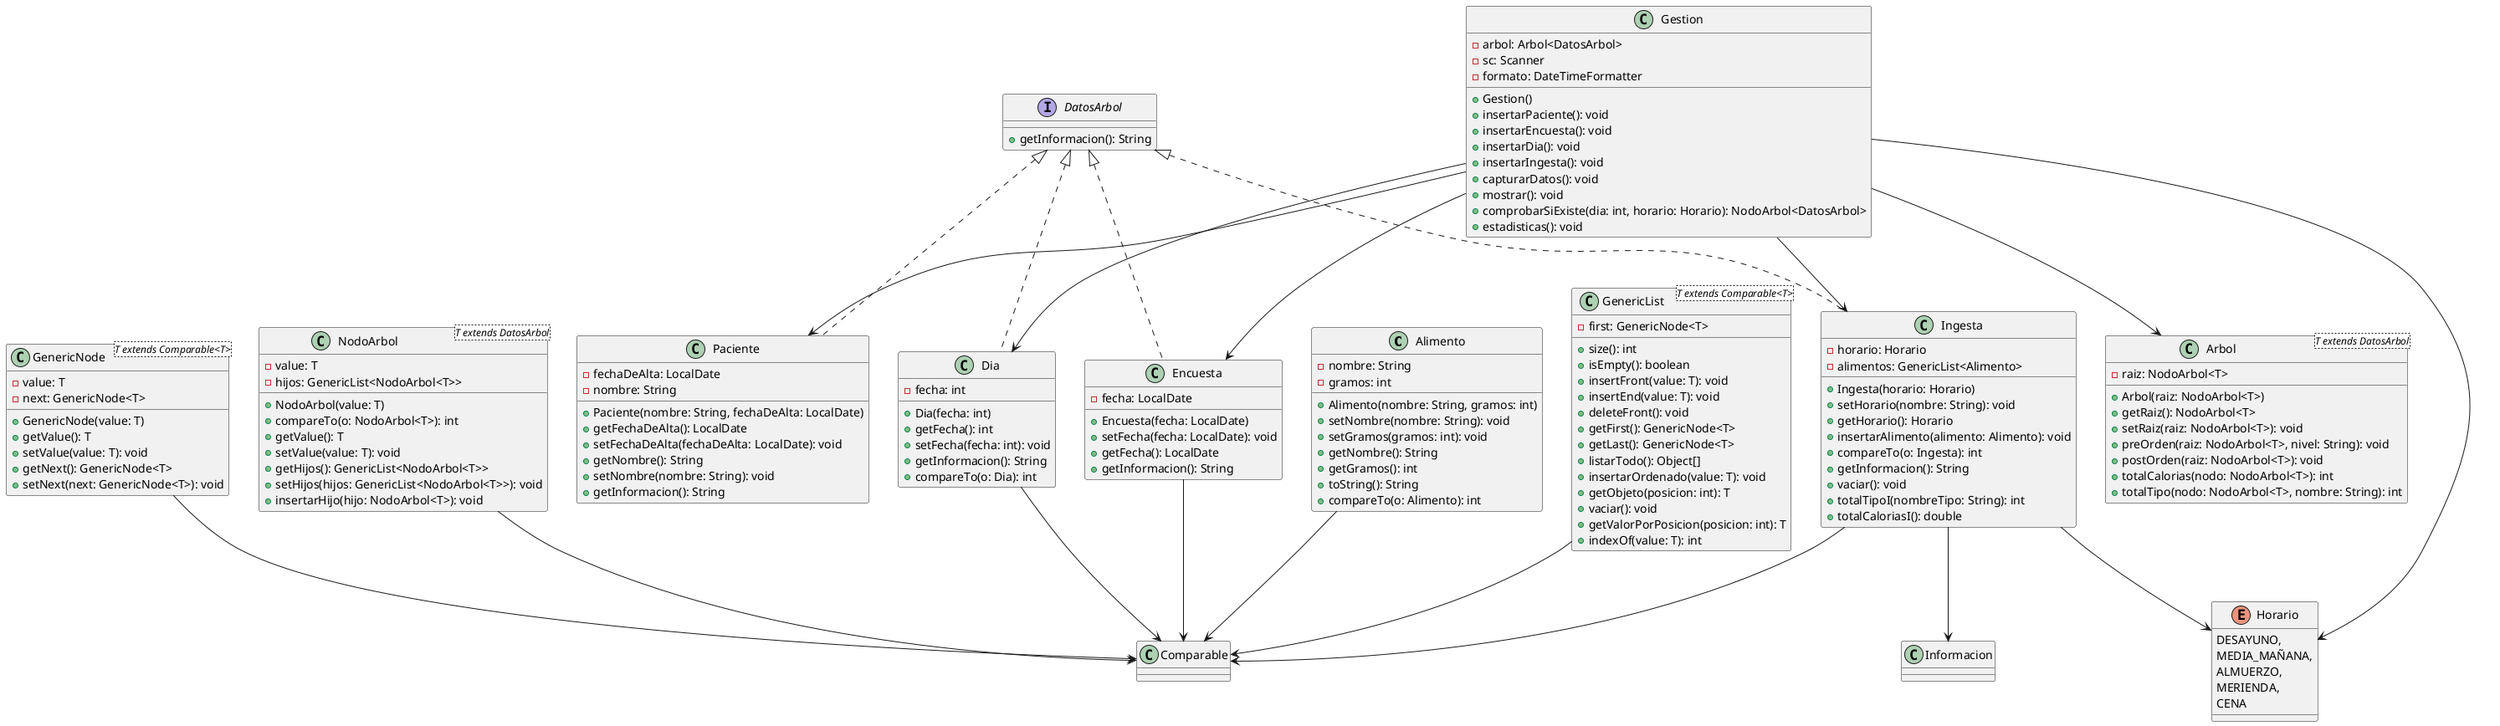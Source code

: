 @startuml
class Alimento {
  - nombre: String
  - gramos: int

  + Alimento(nombre: String, gramos: int)
  + setNombre(nombre: String): void
  + setGramos(gramos: int): void
  + getNombre(): String
  + getGramos(): int
  + toString(): String
  + compareTo(o: Alimento): int
}

class Arbol<T extends DatosArbol> {
  - raiz: NodoArbol<T>

  + Arbol(raiz: NodoArbol<T>)
  + getRaiz(): NodoArbol<T>
  + setRaiz(raiz: NodoArbol<T>): void
  + preOrden(raiz: NodoArbol<T>, nivel: String): void
  + postOrden(raiz: NodoArbol<T>): void
  + totalCalorias(nodo: NodoArbol<T>): int
  + totalTipo(nodo: NodoArbol<T>, nombre: String): int
}

interface DatosArbol {
  + getInformacion(): String
}
class Dia implements DatosArbol {
  - fecha: int

  + Dia(fecha: int)
  + getFecha(): int
  + setFecha(fecha: int): void
  + getInformacion(): String
  + compareTo(o: Dia): int
}

class Encuesta implements DatosArbol {
  - fecha: LocalDate

  + Encuesta(fecha: LocalDate)
  + setFecha(fecha: LocalDate): void
  + getFecha(): LocalDate
  + getInformacion(): String
}
class GenericList<T extends Comparable<T>> {
  - first: GenericNode<T>

  + size(): int
  + isEmpty(): boolean
  + insertFront(value: T): void
  + insertEnd(value: T): void
  + deleteFront(): void
  + getFirst(): GenericNode<T>
  + getLast(): GenericNode<T>
  + listarTodo(): Object[]
  + insertarOrdenado(value: T): void
  + getObjeto(posicion: int): T
  + vaciar(): void
  + getValorPorPosicion(posicion: int): T
  + indexOf(value: T): int
}

class GenericNode<T extends Comparable<T>> {
  - value: T
  - next: GenericNode<T>

  + GenericNode(value: T)
  + getValue(): T
  + setValue(value: T): void
  + getNext(): GenericNode<T>
  + setNext(next: GenericNode<T>): void
}
enum Horario {
  DESAYUNO,
  MEDIA_MAÑANA,
  ALMUERZO,
  MERIENDA,
  CENA
}
class Gestion {
  - arbol: Arbol<DatosArbol>
  - sc: Scanner
  - formato: DateTimeFormatter

  + Gestion()
  + insertarPaciente(): void
  + insertarEncuesta(): void
  + insertarDia(): void
  + insertarIngesta(): void
  + capturarDatos(): void
  + mostrar(): void
  + comprobarSiExiste(dia: int, horario: Horario): NodoArbol<DatosArbol>
  + estadisticas(): void
}
class Ingesta implements DatosArbol {
  - horario: Horario
  - alimentos: GenericList<Alimento>

  + Ingesta(horario: Horario)
  + setHorario(nombre: String): void
  + getHorario(): Horario
  + insertarAlimento(alimento: Alimento): void
  + compareTo(o: Ingesta): int
  + getInformacion(): String
  + vaciar(): void
  + totalTipoI(nombreTipo: String): int
  + totalCaloriasI(): double
}
class NodoArbol<T extends DatosArbol> {
  - value: T
  - hijos: GenericList<NodoArbol<T>>

  + NodoArbol(value: T)
  + compareTo(o: NodoArbol<T>): int
  + getValue(): T
  + setValue(value: T): void
  + getHijos(): GenericList<NodoArbol<T>>
  + setHijos(hijos: GenericList<NodoArbol<T>>): void
  + insertarHijo(hijo: NodoArbol<T>): void
}
class Paciente implements DatosArbol {
  - fechaDeAlta: LocalDate
  - nombre: String

  + Paciente(nombre: String, fechaDeAlta: LocalDate)
  + getFechaDeAlta(): LocalDate
  + setFechaDeAlta(fechaDeAlta: LocalDate): void
  + getNombre(): String
  + setNombre(nombre: String): void
  + getInformacion(): String
}
Alimento --> Comparable
Dia --> Comparable
Encuesta --> Comparable
GenericList --> Comparable
GenericNode --> Comparable
Gestion --> Arbol
Gestion --> Paciente
Gestion --> Encuesta
Gestion --> Dia
Gestion --> Ingesta
Ingesta --> Comparable
NodoArbol --> Comparable
Gestion --> Horario
Ingesta --> Informacion
Ingesta --> Horario
@enduml